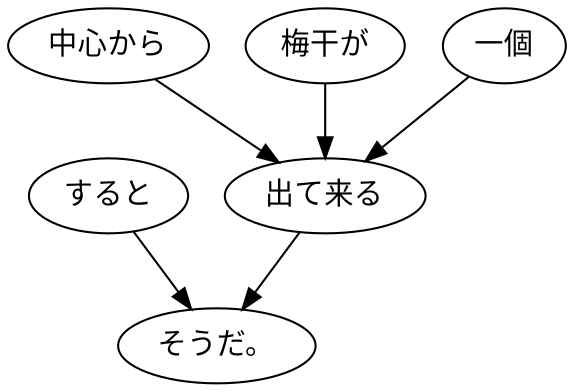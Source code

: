 digraph graph7811 {
	node0 [label="すると"];
	node1 [label="中心から"];
	node2 [label="梅干が"];
	node3 [label="一個"];
	node4 [label="出て来る"];
	node5 [label="そうだ。"];
	node0 -> node5;
	node1 -> node4;
	node2 -> node4;
	node3 -> node4;
	node4 -> node5;
}
